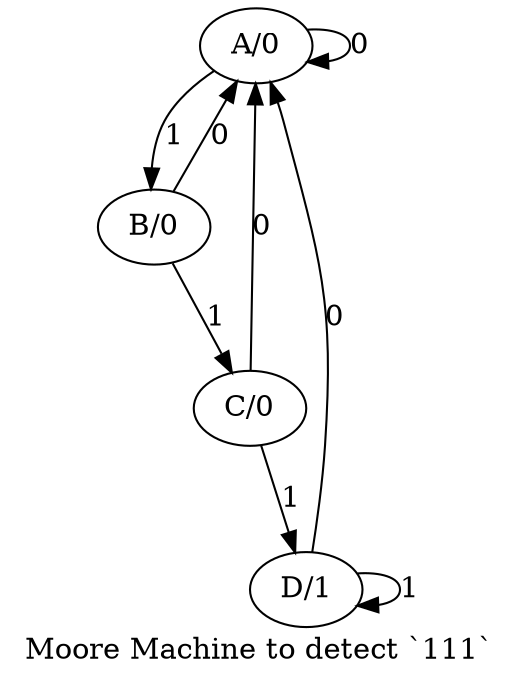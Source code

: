 digraph "" {
	graph [label="Moore Machine to detect `111`"];
	"A/0" -> "A/0" [key=0,
	label=0];
"A/0" -> "B/0" [key=0,
label=1];
"B/0" -> "A/0" [key=0,
label=0];
"B/0" -> "C/0" [key=0,
label=1];
"C/0" -> "A/0" [key=0,
label=0];
"C/0" -> "D/1" [key=0,
label=1];
"D/1" -> "A/0" [key=0,
label=0];
"D/1" -> "D/1" [key=0,
label=1];
}
